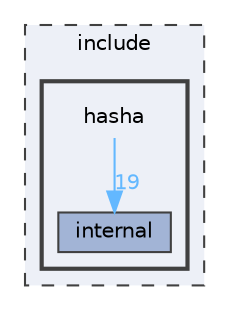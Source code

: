 digraph "include/hasha"
{
 // LATEX_PDF_SIZE
  bgcolor="transparent";
  edge [fontname=Helvetica,fontsize=10,labelfontname=Helvetica,labelfontsize=10];
  node [fontname=Helvetica,fontsize=10,shape=box,height=0.2,width=0.4];
  compound=true
  subgraph clusterdir_d44c64559bbebec7f509842c48db8b23 {
    graph [ bgcolor="#edf0f7", pencolor="grey25", label="include", fontname=Helvetica,fontsize=10 style="filled,dashed", URL="dir_d44c64559bbebec7f509842c48db8b23.html",tooltip=""]
  subgraph clusterdir_a4a1bd6a6f47eff74681f752ad8bc128 {
    graph [ bgcolor="#edf0f7", pencolor="grey25", label="", fontname=Helvetica,fontsize=10 style="filled,bold", URL="dir_a4a1bd6a6f47eff74681f752ad8bc128.html",tooltip=""]
    dir_a4a1bd6a6f47eff74681f752ad8bc128 [shape=plaintext, label="hasha"];
  dir_85f9138f07c20f37adf55a1b4ce19dcc [label="internal", fillcolor="#a2b4d6", color="grey25", style="filled", URL="dir_85f9138f07c20f37adf55a1b4ce19dcc.html",tooltip=""];
  }
  }
  dir_a4a1bd6a6f47eff74681f752ad8bc128->dir_85f9138f07c20f37adf55a1b4ce19dcc [headlabel="19", labeldistance=1.5 headhref="dir_000000_000002.html" href="dir_000000_000002.html" color="steelblue1" fontcolor="steelblue1"];
}
